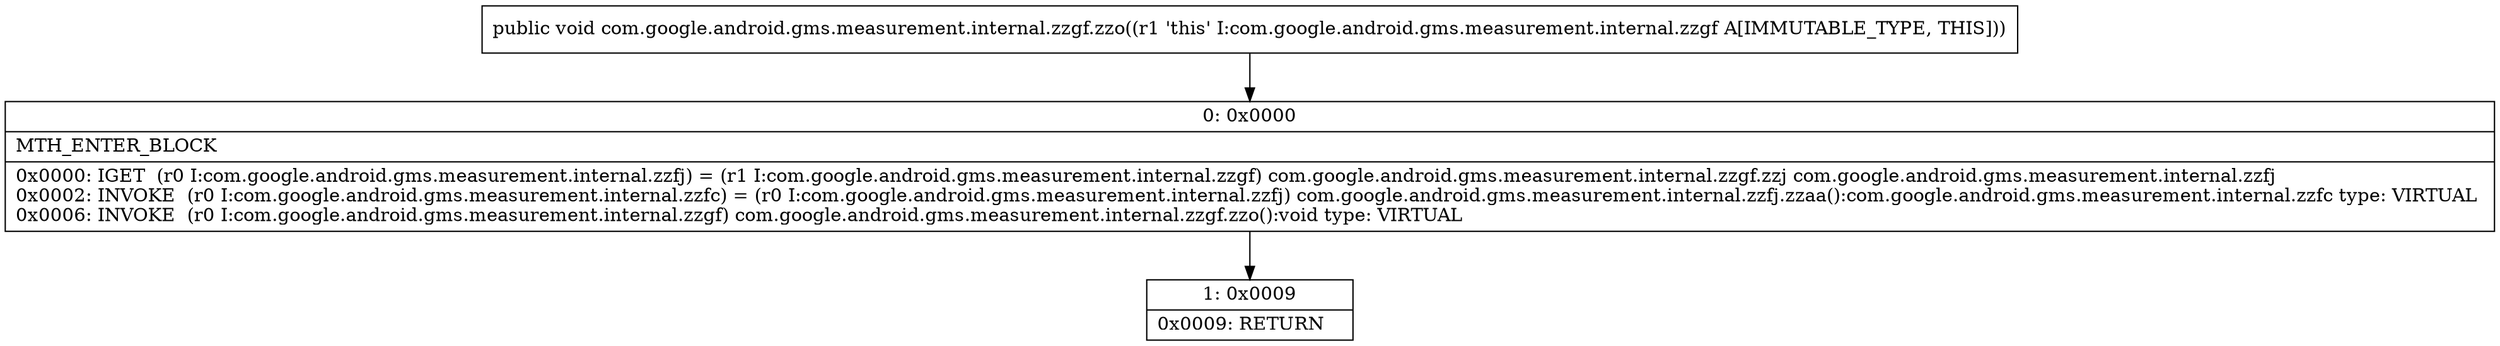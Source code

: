 digraph "CFG forcom.google.android.gms.measurement.internal.zzgf.zzo()V" {
Node_0 [shape=record,label="{0\:\ 0x0000|MTH_ENTER_BLOCK\l|0x0000: IGET  (r0 I:com.google.android.gms.measurement.internal.zzfj) = (r1 I:com.google.android.gms.measurement.internal.zzgf) com.google.android.gms.measurement.internal.zzgf.zzj com.google.android.gms.measurement.internal.zzfj \l0x0002: INVOKE  (r0 I:com.google.android.gms.measurement.internal.zzfc) = (r0 I:com.google.android.gms.measurement.internal.zzfj) com.google.android.gms.measurement.internal.zzfj.zzaa():com.google.android.gms.measurement.internal.zzfc type: VIRTUAL \l0x0006: INVOKE  (r0 I:com.google.android.gms.measurement.internal.zzgf) com.google.android.gms.measurement.internal.zzgf.zzo():void type: VIRTUAL \l}"];
Node_1 [shape=record,label="{1\:\ 0x0009|0x0009: RETURN   \l}"];
MethodNode[shape=record,label="{public void com.google.android.gms.measurement.internal.zzgf.zzo((r1 'this' I:com.google.android.gms.measurement.internal.zzgf A[IMMUTABLE_TYPE, THIS])) }"];
MethodNode -> Node_0;
Node_0 -> Node_1;
}

